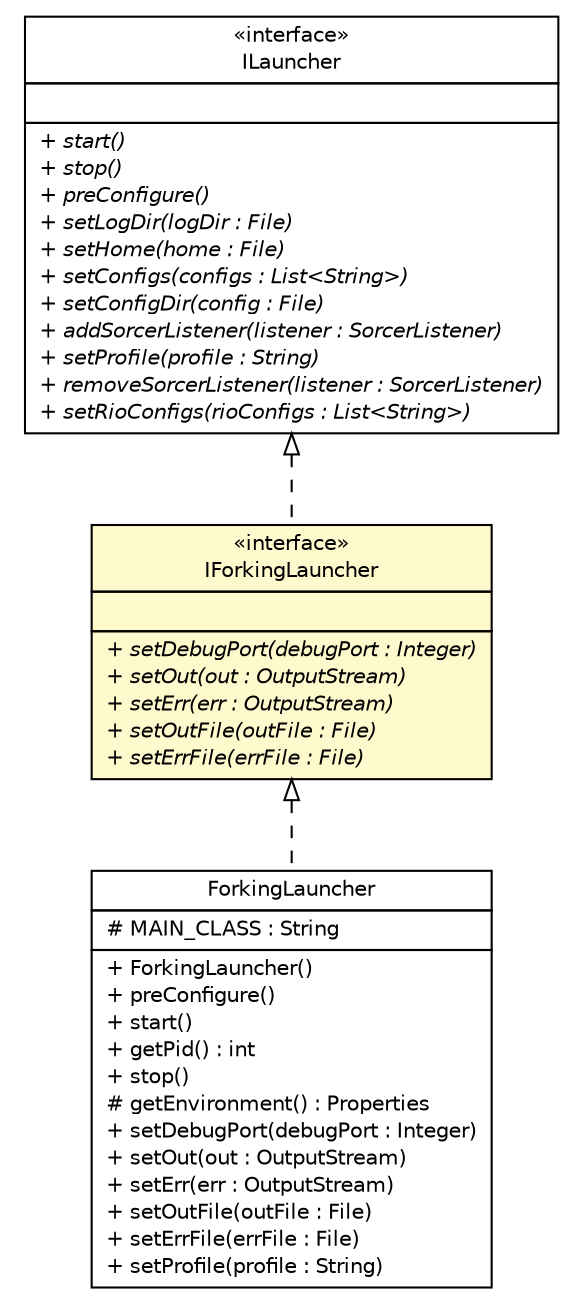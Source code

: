 #!/usr/local/bin/dot
#
# Class diagram 
# Generated by UMLGraph version R5_6 (http://www.umlgraph.org/)
#

digraph G {
	edge [fontname="Helvetica",fontsize=10,labelfontname="Helvetica",labelfontsize=10];
	node [fontname="Helvetica",fontsize=10,shape=plaintext];
	nodesep=0.25;
	ranksep=0.5;
	// sorcer.launcher.ILauncher
	c280103 [label=<<table title="sorcer.launcher.ILauncher" border="0" cellborder="1" cellspacing="0" cellpadding="2" port="p" href="./ILauncher.html">
		<tr><td><table border="0" cellspacing="0" cellpadding="1">
<tr><td align="center" balign="center"> &#171;interface&#187; </td></tr>
<tr><td align="center" balign="center"> ILauncher </td></tr>
		</table></td></tr>
		<tr><td><table border="0" cellspacing="0" cellpadding="1">
<tr><td align="left" balign="left">  </td></tr>
		</table></td></tr>
		<tr><td><table border="0" cellspacing="0" cellpadding="1">
<tr><td align="left" balign="left"><font face="Helvetica-Oblique" point-size="10.0"> + start() </font></td></tr>
<tr><td align="left" balign="left"><font face="Helvetica-Oblique" point-size="10.0"> + stop() </font></td></tr>
<tr><td align="left" balign="left"><font face="Helvetica-Oblique" point-size="10.0"> + preConfigure() </font></td></tr>
<tr><td align="left" balign="left"><font face="Helvetica-Oblique" point-size="10.0"> + setLogDir(logDir : File) </font></td></tr>
<tr><td align="left" balign="left"><font face="Helvetica-Oblique" point-size="10.0"> + setHome(home : File) </font></td></tr>
<tr><td align="left" balign="left"><font face="Helvetica-Oblique" point-size="10.0"> + setConfigs(configs : List&lt;String&gt;) </font></td></tr>
<tr><td align="left" balign="left"><font face="Helvetica-Oblique" point-size="10.0"> + setConfigDir(config : File) </font></td></tr>
<tr><td align="left" balign="left"><font face="Helvetica-Oblique" point-size="10.0"> + addSorcerListener(listener : SorcerListener) </font></td></tr>
<tr><td align="left" balign="left"><font face="Helvetica-Oblique" point-size="10.0"> + setProfile(profile : String) </font></td></tr>
<tr><td align="left" balign="left"><font face="Helvetica-Oblique" point-size="10.0"> + removeSorcerListener(listener : SorcerListener) </font></td></tr>
<tr><td align="left" balign="left"><font face="Helvetica-Oblique" point-size="10.0"> + setRioConfigs(rioConfigs : List&lt;String&gt;) </font></td></tr>
		</table></td></tr>
		</table>>, URL="./ILauncher.html", fontname="Helvetica", fontcolor="black", fontsize=10.0];
	// sorcer.launcher.IForkingLauncher
	c280111 [label=<<table title="sorcer.launcher.IForkingLauncher" border="0" cellborder="1" cellspacing="0" cellpadding="2" port="p" bgcolor="lemonChiffon" href="./IForkingLauncher.html">
		<tr><td><table border="0" cellspacing="0" cellpadding="1">
<tr><td align="center" balign="center"> &#171;interface&#187; </td></tr>
<tr><td align="center" balign="center"> IForkingLauncher </td></tr>
		</table></td></tr>
		<tr><td><table border="0" cellspacing="0" cellpadding="1">
<tr><td align="left" balign="left">  </td></tr>
		</table></td></tr>
		<tr><td><table border="0" cellspacing="0" cellpadding="1">
<tr><td align="left" balign="left"><font face="Helvetica-Oblique" point-size="10.0"> + setDebugPort(debugPort : Integer) </font></td></tr>
<tr><td align="left" balign="left"><font face="Helvetica-Oblique" point-size="10.0"> + setOut(out : OutputStream) </font></td></tr>
<tr><td align="left" balign="left"><font face="Helvetica-Oblique" point-size="10.0"> + setErr(err : OutputStream) </font></td></tr>
<tr><td align="left" balign="left"><font face="Helvetica-Oblique" point-size="10.0"> + setOutFile(outFile : File) </font></td></tr>
<tr><td align="left" balign="left"><font face="Helvetica-Oblique" point-size="10.0"> + setErrFile(errFile : File) </font></td></tr>
		</table></td></tr>
		</table>>, URL="./IForkingLauncher.html", fontname="Helvetica", fontcolor="black", fontsize=10.0];
	// sorcer.launcher.impl.process.ForkingLauncher
	c280113 [label=<<table title="sorcer.launcher.impl.process.ForkingLauncher" border="0" cellborder="1" cellspacing="0" cellpadding="2" port="p" href="./impl/process/ForkingLauncher.html">
		<tr><td><table border="0" cellspacing="0" cellpadding="1">
<tr><td align="center" balign="center"> ForkingLauncher </td></tr>
		</table></td></tr>
		<tr><td><table border="0" cellspacing="0" cellpadding="1">
<tr><td align="left" balign="left"> # MAIN_CLASS : String </td></tr>
		</table></td></tr>
		<tr><td><table border="0" cellspacing="0" cellpadding="1">
<tr><td align="left" balign="left"> + ForkingLauncher() </td></tr>
<tr><td align="left" balign="left"> + preConfigure() </td></tr>
<tr><td align="left" balign="left"> + start() </td></tr>
<tr><td align="left" balign="left"> + getPid() : int </td></tr>
<tr><td align="left" balign="left"> + stop() </td></tr>
<tr><td align="left" balign="left"> # getEnvironment() : Properties </td></tr>
<tr><td align="left" balign="left"> + setDebugPort(debugPort : Integer) </td></tr>
<tr><td align="left" balign="left"> + setOut(out : OutputStream) </td></tr>
<tr><td align="left" balign="left"> + setErr(err : OutputStream) </td></tr>
<tr><td align="left" balign="left"> + setOutFile(outFile : File) </td></tr>
<tr><td align="left" balign="left"> + setErrFile(errFile : File) </td></tr>
<tr><td align="left" balign="left"> + setProfile(profile : String) </td></tr>
		</table></td></tr>
		</table>>, URL="./impl/process/ForkingLauncher.html", fontname="Helvetica", fontcolor="black", fontsize=10.0];
	//sorcer.launcher.IForkingLauncher implements sorcer.launcher.ILauncher
	c280103:p -> c280111:p [dir=back,arrowtail=empty,style=dashed];
	//sorcer.launcher.impl.process.ForkingLauncher implements sorcer.launcher.IForkingLauncher
	c280111:p -> c280113:p [dir=back,arrowtail=empty,style=dashed];
}

